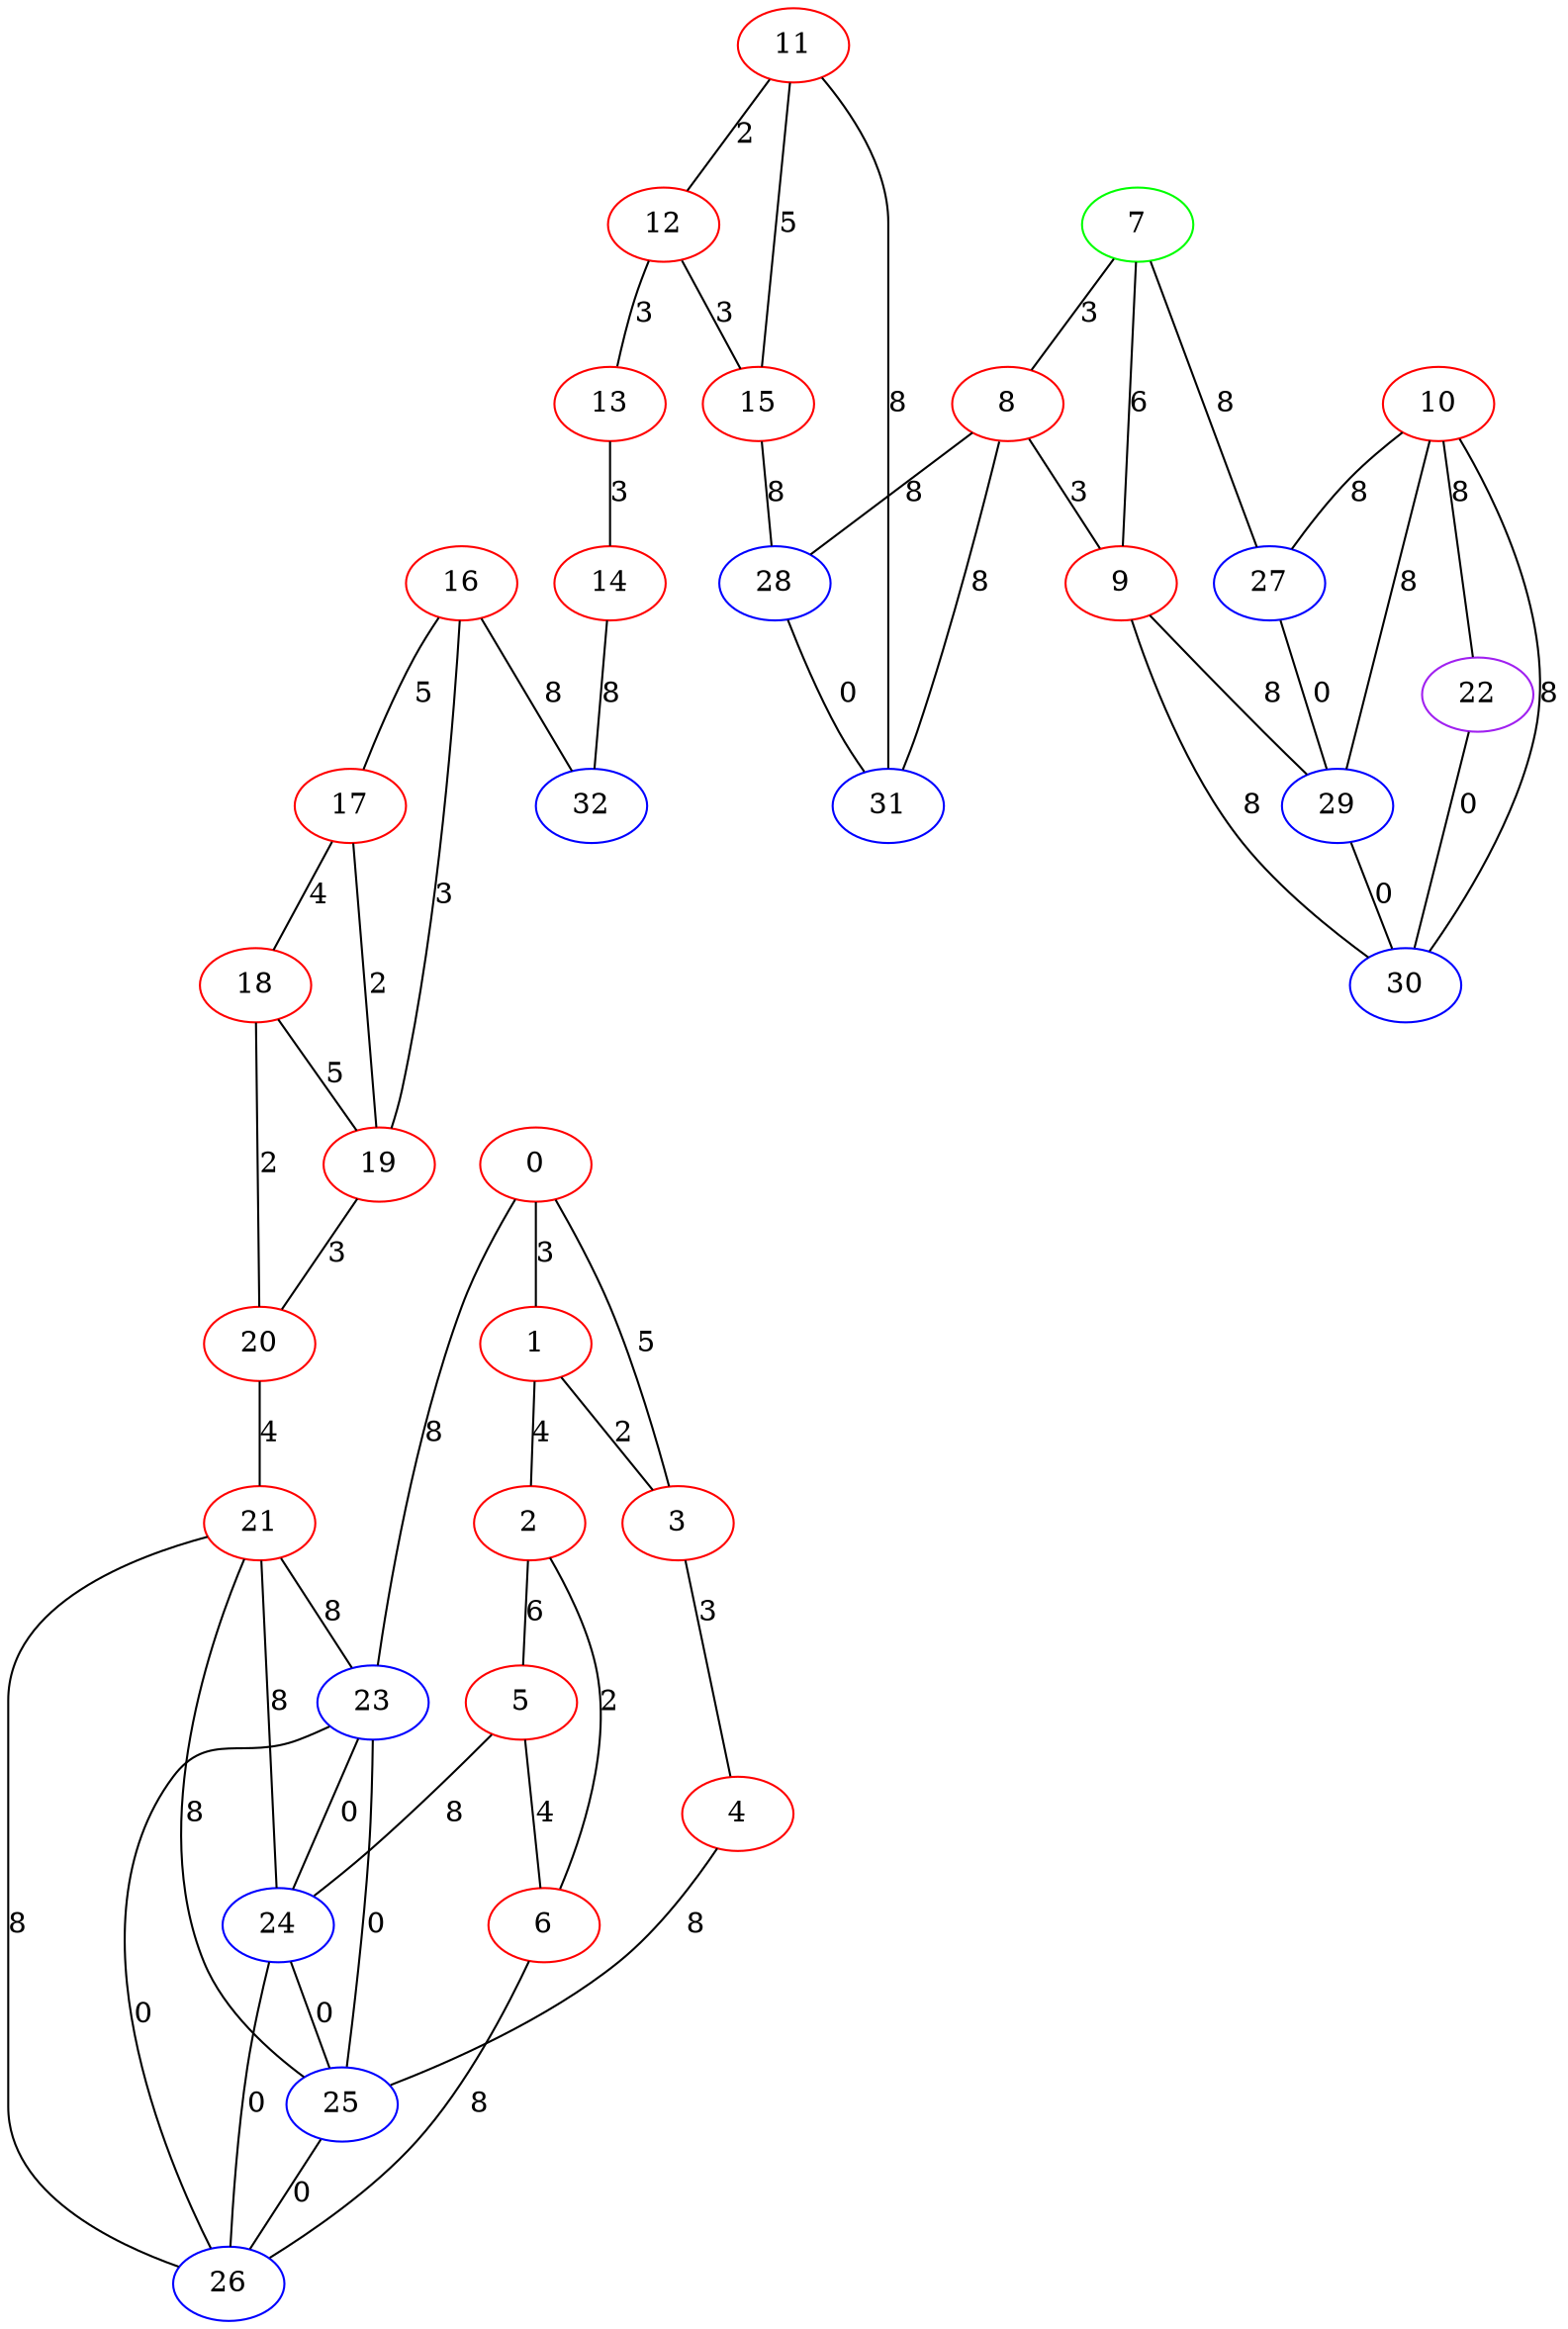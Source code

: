 graph "" {
0 [color=red, weight=1];
1 [color=red, weight=1];
2 [color=red, weight=1];
3 [color=red, weight=1];
4 [color=red, weight=1];
5 [color=red, weight=1];
6 [color=red, weight=1];
7 [color=green, weight=2];
8 [color=red, weight=1];
9 [color=red, weight=1];
10 [color=red, weight=1];
11 [color=red, weight=1];
12 [color=red, weight=1];
13 [color=red, weight=1];
14 [color=red, weight=1];
15 [color=red, weight=1];
16 [color=red, weight=1];
17 [color=red, weight=1];
18 [color=red, weight=1];
19 [color=red, weight=1];
20 [color=red, weight=1];
21 [color=red, weight=1];
22 [color=purple, weight=4];
23 [color=blue, weight=3];
24 [color=blue, weight=3];
25 [color=blue, weight=3];
26 [color=blue, weight=3];
27 [color=blue, weight=3];
28 [color=blue, weight=3];
29 [color=blue, weight=3];
30 [color=blue, weight=3];
31 [color=blue, weight=3];
32 [color=blue, weight=3];
0 -- 1  [key=0, label=3];
0 -- 3  [key=0, label=5];
0 -- 23  [key=0, label=8];
1 -- 2  [key=0, label=4];
1 -- 3  [key=0, label=2];
2 -- 5  [key=0, label=6];
2 -- 6  [key=0, label=2];
3 -- 4  [key=0, label=3];
4 -- 25  [key=0, label=8];
5 -- 24  [key=0, label=8];
5 -- 6  [key=0, label=4];
6 -- 26  [key=0, label=8];
7 -- 8  [key=0, label=3];
7 -- 9  [key=0, label=6];
7 -- 27  [key=0, label=8];
8 -- 9  [key=0, label=3];
8 -- 31  [key=0, label=8];
8 -- 28  [key=0, label=8];
9 -- 29  [key=0, label=8];
9 -- 30  [key=0, label=8];
10 -- 27  [key=0, label=8];
10 -- 30  [key=0, label=8];
10 -- 22  [key=0, label=8];
10 -- 29  [key=0, label=8];
11 -- 31  [key=0, label=8];
11 -- 12  [key=0, label=2];
11 -- 15  [key=0, label=5];
12 -- 13  [key=0, label=3];
12 -- 15  [key=0, label=3];
13 -- 14  [key=0, label=3];
14 -- 32  [key=0, label=8];
15 -- 28  [key=0, label=8];
16 -- 32  [key=0, label=8];
16 -- 17  [key=0, label=5];
16 -- 19  [key=0, label=3];
17 -- 18  [key=0, label=4];
17 -- 19  [key=0, label=2];
18 -- 19  [key=0, label=5];
18 -- 20  [key=0, label=2];
19 -- 20  [key=0, label=3];
20 -- 21  [key=0, label=4];
21 -- 24  [key=0, label=8];
21 -- 25  [key=0, label=8];
21 -- 26  [key=0, label=8];
21 -- 23  [key=0, label=8];
22 -- 30  [key=0, label=0];
23 -- 24  [key=0, label=0];
23 -- 26  [key=0, label=0];
23 -- 25  [key=0, label=0];
24 -- 25  [key=0, label=0];
24 -- 26  [key=0, label=0];
25 -- 26  [key=0, label=0];
27 -- 29  [key=0, label=0];
28 -- 31  [key=0, label=0];
29 -- 30  [key=0, label=0];
}
